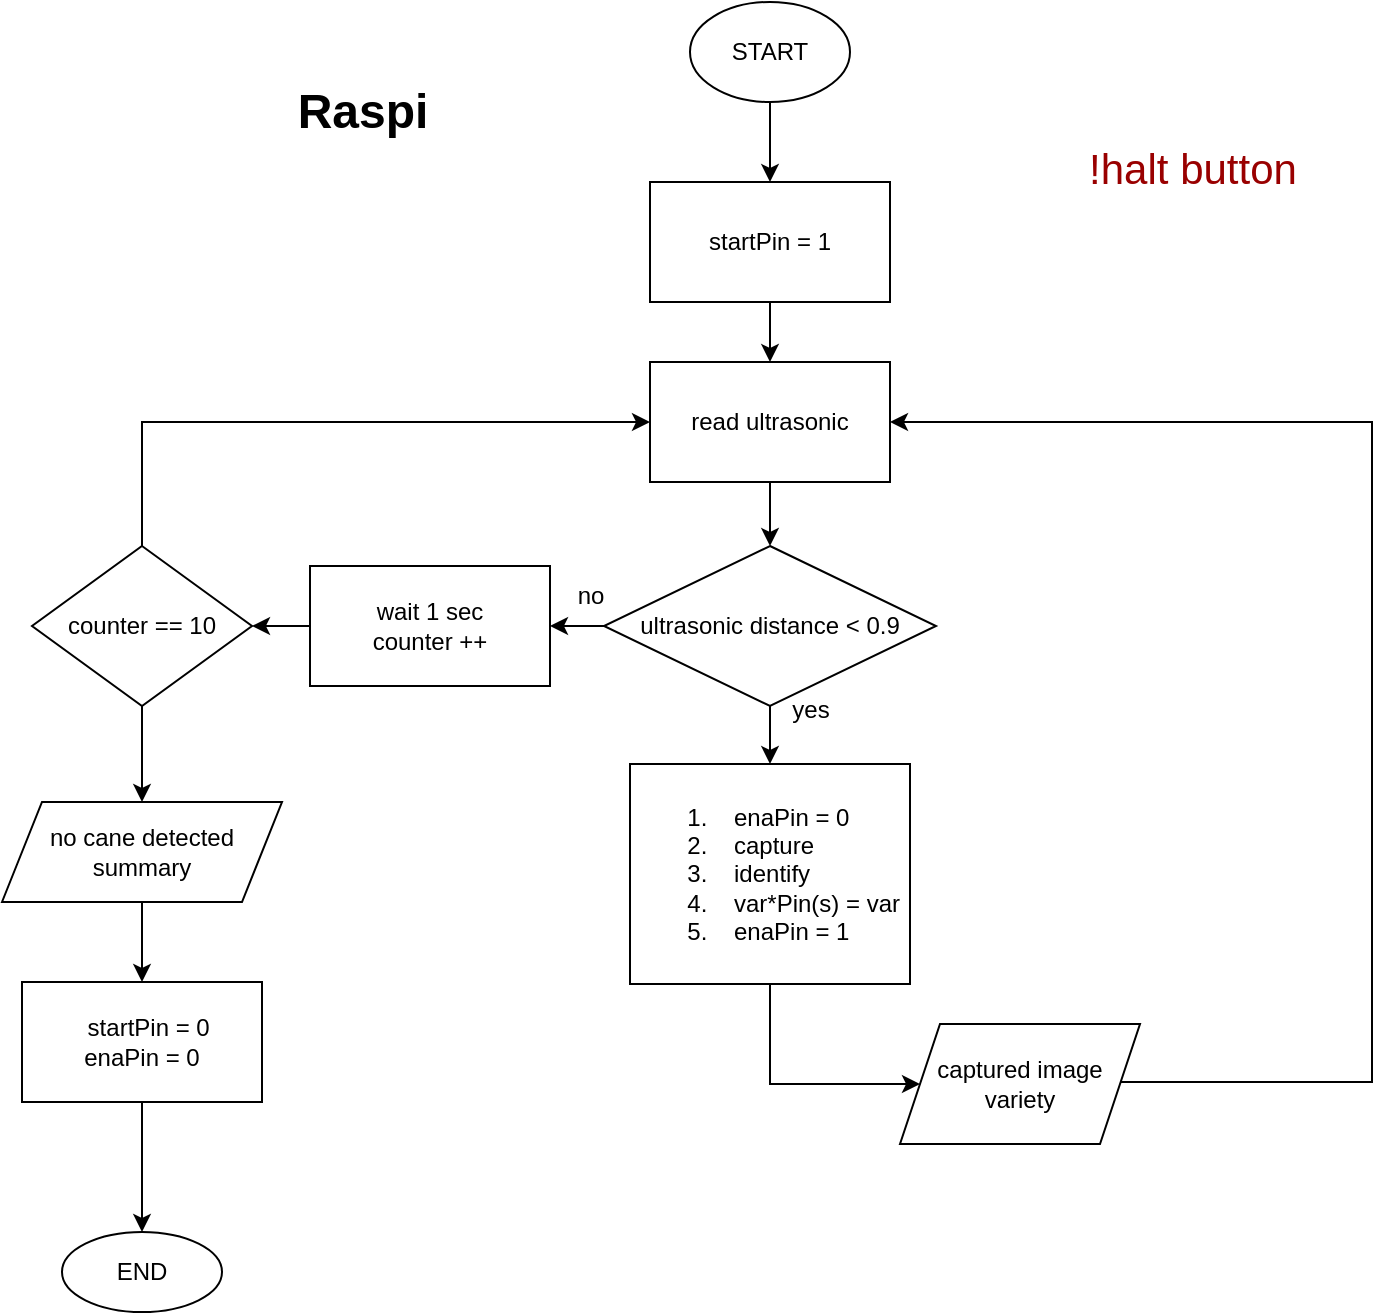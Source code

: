 <mxfile version="24.7.17" pages="2">
  <diagram name="Page-1" id="WeKOTHHlvK0uBNBrpDl6">
    <mxGraphModel dx="926" dy="596" grid="1" gridSize="10" guides="1" tooltips="1" connect="1" arrows="1" fold="1" page="1" pageScale="1" pageWidth="850" pageHeight="1100" math="0" shadow="0">
      <root>
        <mxCell id="0" />
        <mxCell id="1" parent="0" />
        <mxCell id="VE8RLwTTS5uOwbAJNlwi-4" value="" style="edgeStyle=orthogonalEdgeStyle;rounded=0;orthogonalLoop=1;jettySize=auto;html=1;" parent="1" source="VE8RLwTTS5uOwbAJNlwi-1" target="VE8RLwTTS5uOwbAJNlwi-2" edge="1">
          <mxGeometry relative="1" as="geometry" />
        </mxCell>
        <mxCell id="VE8RLwTTS5uOwbAJNlwi-1" value="START" style="ellipse;whiteSpace=wrap;html=1;" parent="1" vertex="1">
          <mxGeometry x="379" y="40" width="80" height="50" as="geometry" />
        </mxCell>
        <mxCell id="FU4bhpmHri5rKJAf-eyq-2" value="" style="edgeStyle=orthogonalEdgeStyle;rounded=0;orthogonalLoop=1;jettySize=auto;html=1;" edge="1" parent="1" source="VE8RLwTTS5uOwbAJNlwi-2" target="FU4bhpmHri5rKJAf-eyq-1">
          <mxGeometry relative="1" as="geometry" />
        </mxCell>
        <mxCell id="VE8RLwTTS5uOwbAJNlwi-2" value="&lt;div&gt;startPin = 1&lt;/div&gt;" style="whiteSpace=wrap;html=1;align=center;" parent="1" vertex="1">
          <mxGeometry x="359" y="130" width="120" height="60" as="geometry" />
        </mxCell>
        <mxCell id="VE8RLwTTS5uOwbAJNlwi-14" value="" style="edgeStyle=orthogonalEdgeStyle;rounded=0;orthogonalLoop=1;jettySize=auto;html=1;" parent="1" source="VE8RLwTTS5uOwbAJNlwi-8" target="VE8RLwTTS5uOwbAJNlwi-12" edge="1">
          <mxGeometry relative="1" as="geometry" />
        </mxCell>
        <mxCell id="7SljeWOFclfa6yd0EDbY-4" value="" style="edgeStyle=orthogonalEdgeStyle;rounded=0;orthogonalLoop=1;jettySize=auto;html=1;" edge="1" parent="1" source="VE8RLwTTS5uOwbAJNlwi-8" target="7SljeWOFclfa6yd0EDbY-3">
          <mxGeometry relative="1" as="geometry" />
        </mxCell>
        <mxCell id="VE8RLwTTS5uOwbAJNlwi-8" value="ultrasonic distance &amp;lt; 0.9" style="rhombus;whiteSpace=wrap;html=1;" parent="1" vertex="1">
          <mxGeometry x="336" y="312" width="166" height="80" as="geometry" />
        </mxCell>
        <mxCell id="90oU29NHWHxlZce4k2Wm-1" style="edgeStyle=orthogonalEdgeStyle;rounded=0;orthogonalLoop=1;jettySize=auto;html=1;entryX=0;entryY=0.5;entryDx=0;entryDy=0;" parent="1" source="VE8RLwTTS5uOwbAJNlwi-12" target="r4nCOkW7U-tyaHJqqsyy-1" edge="1">
          <mxGeometry relative="1" as="geometry">
            <Array as="points">
              <mxPoint x="419" y="581" />
            </Array>
          </mxGeometry>
        </mxCell>
        <mxCell id="VE8RLwTTS5uOwbAJNlwi-12" value="&lt;ol&gt;&lt;li&gt;&amp;nbsp; &amp;nbsp;enaPin = 0&lt;/li&gt;&lt;li&gt;&amp;nbsp; &amp;nbsp;capture&lt;/li&gt;&lt;li&gt;&amp;nbsp; &amp;nbsp;identify&lt;/li&gt;&lt;li&gt;&amp;nbsp; &amp;nbsp;var*Pin(s) = var&lt;/li&gt;&lt;li&gt;&amp;nbsp; &amp;nbsp;enaPin = 1&lt;/li&gt;&lt;/ol&gt;" style="whiteSpace=wrap;html=1;align=left;" parent="1" vertex="1">
          <mxGeometry x="349" y="421" width="140" height="110" as="geometry" />
        </mxCell>
        <mxCell id="VE8RLwTTS5uOwbAJNlwi-15" value="yes" style="text;html=1;align=center;verticalAlign=middle;resizable=0;points=[];autosize=1;strokeColor=none;fillColor=none;" parent="1" vertex="1">
          <mxGeometry x="419" y="379" width="40" height="30" as="geometry" />
        </mxCell>
        <mxCell id="VE8RLwTTS5uOwbAJNlwi-21" value="no" style="text;html=1;align=center;verticalAlign=middle;resizable=0;points=[];autosize=1;strokeColor=none;fillColor=none;" parent="1" vertex="1">
          <mxGeometry x="309" y="322" width="40" height="30" as="geometry" />
        </mxCell>
        <mxCell id="VE8RLwTTS5uOwbAJNlwi-26" value="" style="edgeStyle=orthogonalEdgeStyle;rounded=0;orthogonalLoop=1;jettySize=auto;html=1;" parent="1" source="VE8RLwTTS5uOwbAJNlwi-22" edge="1">
          <mxGeometry relative="1" as="geometry">
            <mxPoint x="105" y="530" as="targetPoint" />
          </mxGeometry>
        </mxCell>
        <mxCell id="VE8RLwTTS5uOwbAJNlwi-22" value="no cane detected&lt;div&gt;summary&lt;/div&gt;" style="shape=parallelogram;perimeter=parallelogramPerimeter;whiteSpace=wrap;html=1;fixedSize=1;" parent="1" vertex="1">
          <mxGeometry x="35" y="440" width="140" height="50" as="geometry" />
        </mxCell>
        <mxCell id="VE8RLwTTS5uOwbAJNlwi-29" value="" style="edgeStyle=orthogonalEdgeStyle;rounded=0;orthogonalLoop=1;jettySize=auto;html=1;" parent="1" source="VE8RLwTTS5uOwbAJNlwi-25" target="VE8RLwTTS5uOwbAJNlwi-28" edge="1">
          <mxGeometry relative="1" as="geometry" />
        </mxCell>
        <mxCell id="VE8RLwTTS5uOwbAJNlwi-25" value="&lt;div&gt;&amp;nbsp; startPin = 0&lt;/div&gt;&lt;div&gt;enaPin = 0&lt;/div&gt;" style="whiteSpace=wrap;html=1;align=center;" parent="1" vertex="1">
          <mxGeometry x="45" y="530" width="120" height="60" as="geometry" />
        </mxCell>
        <mxCell id="VE8RLwTTS5uOwbAJNlwi-28" value="END" style="ellipse;whiteSpace=wrap;html=1;" parent="1" vertex="1">
          <mxGeometry x="65" y="655" width="80" height="40" as="geometry" />
        </mxCell>
        <mxCell id="6NztS7yO7g0CAMnmon1r-1" value="&lt;h1&gt;Raspi&lt;/h1&gt;" style="text;html=1;align=center;verticalAlign=middle;resizable=0;points=[];autosize=1;strokeColor=none;fillColor=none;" parent="1" vertex="1">
          <mxGeometry x="170" y="60" width="90" height="70" as="geometry" />
        </mxCell>
        <mxCell id="90oU29NHWHxlZce4k2Wm-3" style="edgeStyle=orthogonalEdgeStyle;rounded=0;orthogonalLoop=1;jettySize=auto;html=1;entryX=1;entryY=0.5;entryDx=0;entryDy=0;" parent="1" source="r4nCOkW7U-tyaHJqqsyy-1" target="FU4bhpmHri5rKJAf-eyq-1" edge="1">
          <mxGeometry relative="1" as="geometry">
            <Array as="points">
              <mxPoint x="720" y="580" />
              <mxPoint x="720" y="250" />
            </Array>
            <mxPoint x="420" y="200" as="targetPoint" />
          </mxGeometry>
        </mxCell>
        <mxCell id="r4nCOkW7U-tyaHJqqsyy-1" value="captured image&lt;div&gt;variety&lt;/div&gt;" style="shape=parallelogram;perimeter=parallelogramPerimeter;whiteSpace=wrap;html=1;fixedSize=1;" parent="1" vertex="1">
          <mxGeometry x="484" y="551" width="120" height="60" as="geometry" />
        </mxCell>
        <mxCell id="FU4bhpmHri5rKJAf-eyq-6" value="" style="edgeStyle=orthogonalEdgeStyle;rounded=0;orthogonalLoop=1;jettySize=auto;html=1;entryX=0.5;entryY=0;entryDx=0;entryDy=0;" edge="1" parent="1" source="FU4bhpmHri5rKJAf-eyq-1" target="VE8RLwTTS5uOwbAJNlwi-8">
          <mxGeometry relative="1" as="geometry">
            <mxPoint x="419" y="320" as="targetPoint" />
          </mxGeometry>
        </mxCell>
        <mxCell id="FU4bhpmHri5rKJAf-eyq-1" value="read ultrasonic" style="whiteSpace=wrap;html=1;" vertex="1" parent="1">
          <mxGeometry x="359" y="220" width="120" height="60" as="geometry" />
        </mxCell>
        <mxCell id="7SljeWOFclfa6yd0EDbY-1" value="&lt;font style=&quot;font-size: 21px;&quot; color=&quot;#990000&quot;&gt;!halt button&lt;/font&gt;" style="text;html=1;align=center;verticalAlign=middle;resizable=0;points=[];autosize=1;strokeColor=none;fillColor=none;" vertex="1" parent="1">
          <mxGeometry x="565" y="103" width="130" height="40" as="geometry" />
        </mxCell>
        <mxCell id="7SljeWOFclfa6yd0EDbY-6" style="edgeStyle=orthogonalEdgeStyle;rounded=0;orthogonalLoop=1;jettySize=auto;html=1;entryX=0;entryY=0.5;entryDx=0;entryDy=0;" edge="1" parent="1" source="7SljeWOFclfa6yd0EDbY-2" target="FU4bhpmHri5rKJAf-eyq-1">
          <mxGeometry relative="1" as="geometry">
            <Array as="points">
              <mxPoint x="105" y="250" />
            </Array>
          </mxGeometry>
        </mxCell>
        <mxCell id="7SljeWOFclfa6yd0EDbY-7" value="" style="edgeStyle=orthogonalEdgeStyle;rounded=0;orthogonalLoop=1;jettySize=auto;html=1;" edge="1" parent="1" source="7SljeWOFclfa6yd0EDbY-2" target="VE8RLwTTS5uOwbAJNlwi-22">
          <mxGeometry relative="1" as="geometry" />
        </mxCell>
        <mxCell id="7SljeWOFclfa6yd0EDbY-2" value="counter == 10" style="rhombus;whiteSpace=wrap;html=1;" vertex="1" parent="1">
          <mxGeometry x="50" y="312" width="110" height="80" as="geometry" />
        </mxCell>
        <mxCell id="7SljeWOFclfa6yd0EDbY-5" value="" style="edgeStyle=orthogonalEdgeStyle;rounded=0;orthogonalLoop=1;jettySize=auto;html=1;" edge="1" parent="1" source="7SljeWOFclfa6yd0EDbY-3" target="7SljeWOFclfa6yd0EDbY-2">
          <mxGeometry relative="1" as="geometry" />
        </mxCell>
        <mxCell id="7SljeWOFclfa6yd0EDbY-3" value="wait 1 sec&lt;div&gt;counter ++&lt;/div&gt;" style="whiteSpace=wrap;html=1;" vertex="1" parent="1">
          <mxGeometry x="189" y="322" width="120" height="60" as="geometry" />
        </mxCell>
      </root>
    </mxGraphModel>
  </diagram>
  <diagram id="z5wloPfniX-4UxF_5icZ" name="Page-2">
    <mxGraphModel dx="926" dy="1696" grid="1" gridSize="10" guides="1" tooltips="1" connect="1" arrows="1" fold="1" page="1" pageScale="1" pageWidth="850" pageHeight="1100" math="0" shadow="0">
      <root>
        <mxCell id="0" />
        <mxCell id="1" parent="0" />
        <mxCell id="zn735Z1knLt3o-5Z1EgC-4" value="" style="edgeStyle=orthogonalEdgeStyle;rounded=0;orthogonalLoop=1;jettySize=auto;html=1;" parent="1" source="zn735Z1knLt3o-5Z1EgC-1" edge="1">
          <mxGeometry relative="1" as="geometry">
            <mxPoint x="445" y="-68" as="targetPoint" />
          </mxGeometry>
        </mxCell>
        <mxCell id="zn735Z1knLt3o-5Z1EgC-1" value="START" style="ellipse;whiteSpace=wrap;html=1;" parent="1" vertex="1">
          <mxGeometry x="405" y="-158" width="80" height="50" as="geometry" />
        </mxCell>
        <mxCell id="zn735Z1knLt3o-5Z1EgC-9" value="" style="edgeStyle=orthogonalEdgeStyle;rounded=0;orthogonalLoop=1;jettySize=auto;html=1;" parent="1" target="zn735Z1knLt3o-5Z1EgC-5" edge="1">
          <mxGeometry relative="1" as="geometry">
            <mxPoint x="445" y="-8" as="sourcePoint" />
          </mxGeometry>
        </mxCell>
        <mxCell id="zn735Z1knLt3o-5Z1EgC-3" value="start = pinRead (startPin)" style="whiteSpace=wrap;html=1;" parent="1" vertex="1">
          <mxGeometry x="385" y="-67" width="120" height="60" as="geometry" />
        </mxCell>
        <mxCell id="zLo5jRSsdaMzBs_7mV9P-1" value="" style="edgeStyle=orthogonalEdgeStyle;rounded=0;orthogonalLoop=1;jettySize=auto;html=1;" edge="1" parent="1" source="zn735Z1knLt3o-5Z1EgC-5" target="4dsq7Zk5ifPTJzrUpzlf-1">
          <mxGeometry relative="1" as="geometry" />
        </mxCell>
        <mxCell id="pmCFTvNznwJvS5BKKOS7-1" style="edgeStyle=orthogonalEdgeStyle;rounded=0;orthogonalLoop=1;jettySize=auto;html=1;entryX=1;entryY=0.5;entryDx=0;entryDy=0;" edge="1" parent="1" source="zn735Z1knLt3o-5Z1EgC-5" target="zn735Z1knLt3o-5Z1EgC-3">
          <mxGeometry relative="1" as="geometry">
            <Array as="points">
              <mxPoint x="525" y="60" />
              <mxPoint x="525" y="-37" />
            </Array>
          </mxGeometry>
        </mxCell>
        <mxCell id="zn735Z1knLt3o-5Z1EgC-5" value="start == 1" style="rhombus;whiteSpace=wrap;html=1;" parent="1" vertex="1">
          <mxGeometry x="395" y="22" width="100" height="80" as="geometry" />
        </mxCell>
        <mxCell id="zn735Z1knLt3o-5Z1EgC-14" value="yes" style="text;html=1;align=center;verticalAlign=middle;resizable=0;points=[];autosize=1;strokeColor=none;fillColor=none;" parent="1" vertex="1">
          <mxGeometry x="457" y="102" width="40" height="30" as="geometry" />
        </mxCell>
        <mxCell id="zn735Z1knLt3o-5Z1EgC-20" value="" style="edgeStyle=orthogonalEdgeStyle;rounded=0;orthogonalLoop=1;jettySize=auto;html=1;" parent="1" source="zn735Z1knLt3o-5Z1EgC-15" target="zn735Z1knLt3o-5Z1EgC-19" edge="1">
          <mxGeometry relative="1" as="geometry" />
        </mxCell>
        <mxCell id="zn735Z1knLt3o-5Z1EgC-15" value="read enaPin, startPin" style="whiteSpace=wrap;html=1;align=center;" parent="1" vertex="1">
          <mxGeometry x="385" y="320" width="120" height="70" as="geometry" />
        </mxCell>
        <mxCell id="3rqJVD60PFFUAe77U6v7-1" value="" style="edgeStyle=orthogonalEdgeStyle;rounded=0;orthogonalLoop=1;jettySize=auto;html=1;" parent="1" source="zn735Z1knLt3o-5Z1EgC-19" target="v3FNmA9X_1OMvGBBLl93-1" edge="1">
          <mxGeometry relative="1" as="geometry" />
        </mxCell>
        <mxCell id="Xjp6e5purCdN4CMDp88F-4" value="" style="edgeStyle=orthogonalEdgeStyle;rounded=0;orthogonalLoop=1;jettySize=auto;html=1;" parent="1" source="zn735Z1knLt3o-5Z1EgC-19" edge="1">
          <mxGeometry relative="1" as="geometry">
            <mxPoint x="340" y="470" as="targetPoint" />
          </mxGeometry>
        </mxCell>
        <mxCell id="zn735Z1knLt3o-5Z1EgC-19" value="&lt;div&gt;startPin == 1&lt;/div&gt;" style="rhombus;whiteSpace=wrap;html=1;" parent="1" vertex="1">
          <mxGeometry x="385" y="440" width="119" height="60" as="geometry" />
        </mxCell>
        <mxCell id="sRux-5dNfKsYZGYOlUe9-6" value="" style="edgeStyle=orthogonalEdgeStyle;rounded=0;orthogonalLoop=1;jettySize=auto;html=1;" edge="1" parent="1" source="SEHgXujrHxkKUXOiJskX-3" target="sRux-5dNfKsYZGYOlUe9-5">
          <mxGeometry relative="1" as="geometry" />
        </mxCell>
        <mxCell id="SEHgXujrHxkKUXOiJskX-3" value="&lt;div style=&quot;&quot;&gt;&lt;ol&gt;&lt;li&gt;&lt;span style=&quot;background-color: initial;&quot;&gt;read varPins&lt;/span&gt;&lt;/li&gt;&lt;li&gt;rotate sorter&lt;/li&gt;&lt;li&gt;var*Count ++&lt;/li&gt;&lt;/ol&gt;&lt;/div&gt;" style="whiteSpace=wrap;html=1;align=left;" parent="1" vertex="1">
          <mxGeometry x="377" y="640" width="135" height="90" as="geometry" />
        </mxCell>
        <mxCell id="3rqJVD60PFFUAe77U6v7-2" value="" style="edgeStyle=orthogonalEdgeStyle;rounded=0;orthogonalLoop=1;jettySize=auto;html=1;" parent="1" source="v3FNmA9X_1OMvGBBLl93-1" target="SEHgXujrHxkKUXOiJskX-3" edge="1">
          <mxGeometry relative="1" as="geometry" />
        </mxCell>
        <mxCell id="sRux-5dNfKsYZGYOlUe9-1" style="edgeStyle=orthogonalEdgeStyle;rounded=0;orthogonalLoop=1;jettySize=auto;html=1;entryX=1;entryY=0.5;entryDx=0;entryDy=0;" edge="1" parent="1" source="v3FNmA9X_1OMvGBBLl93-1" target="zn735Z1knLt3o-5Z1EgC-19">
          <mxGeometry relative="1" as="geometry">
            <Array as="points">
              <mxPoint x="560" y="570" />
              <mxPoint x="560" y="470" />
            </Array>
          </mxGeometry>
        </mxCell>
        <mxCell id="v3FNmA9X_1OMvGBBLl93-1" value="enaPin == 1" style="rhombus;whiteSpace=wrap;html=1;" parent="1" vertex="1">
          <mxGeometry x="388.5" y="540" width="113" height="60" as="geometry" />
        </mxCell>
        <mxCell id="3rqJVD60PFFUAe77U6v7-3" value="yes" style="text;html=1;align=center;verticalAlign=middle;resizable=0;points=[];autosize=1;strokeColor=none;fillColor=none;" parent="1" vertex="1">
          <mxGeometry x="445" y="590" width="40" height="30" as="geometry" />
        </mxCell>
        <mxCell id="3rqJVD60PFFUAe77U6v7-5" value="yes" style="text;html=1;align=center;verticalAlign=middle;resizable=0;points=[];autosize=1;strokeColor=none;fillColor=none;" parent="1" vertex="1">
          <mxGeometry x="445" y="500" width="40" height="30" as="geometry" />
        </mxCell>
        <mxCell id="3rqJVD60PFFUAe77U6v7-12" value="no" style="text;html=1;align=center;verticalAlign=middle;resizable=0;points=[];autosize=1;strokeColor=none;fillColor=none;" parent="1" vertex="1">
          <mxGeometry x="352" y="435" width="40" height="30" as="geometry" />
        </mxCell>
        <mxCell id="3rqJVD60PFFUAe77U6v7-19" value="" style="edgeStyle=orthogonalEdgeStyle;rounded=0;orthogonalLoop=1;jettySize=auto;html=1;" parent="1" source="3rqJVD60PFFUAe77U6v7-15" edge="1">
          <mxGeometry relative="1" as="geometry">
            <mxPoint x="700" y="1019" as="targetPoint" />
          </mxGeometry>
        </mxCell>
        <mxCell id="3rqJVD60PFFUAe77U6v7-22" value="" style="edgeStyle=orthogonalEdgeStyle;rounded=0;orthogonalLoop=1;jettySize=auto;html=1;" parent="1" source="3rqJVD60PFFUAe77U6v7-15" target="3rqJVD60PFFUAe77U6v7-21" edge="1">
          <mxGeometry relative="1" as="geometry" />
        </mxCell>
        <mxCell id="3rqJVD60PFFUAe77U6v7-15" value="var*Count &amp;gt; 50" style="rhombus;whiteSpace=wrap;html=1;align=center;" parent="1" vertex="1">
          <mxGeometry x="392.5" y="979" width="105" height="80" as="geometry" />
        </mxCell>
        <mxCell id="sRux-5dNfKsYZGYOlUe9-13" style="edgeStyle=orthogonalEdgeStyle;rounded=0;orthogonalLoop=1;jettySize=auto;html=1;entryX=1;entryY=0.25;entryDx=0;entryDy=0;" edge="1" parent="1" source="3rqJVD60PFFUAe77U6v7-21" target="zLo5jRSsdaMzBs_7mV9P-2">
          <mxGeometry relative="1" as="geometry">
            <Array as="points">
              <mxPoint x="700" y="1149" />
              <mxPoint x="700" y="245" />
            </Array>
          </mxGeometry>
        </mxCell>
        <mxCell id="3rqJVD60PFFUAe77U6v7-21" value="empty current var container" style="whiteSpace=wrap;html=1;align=center;" parent="1" vertex="1">
          <mxGeometry x="367.5" y="1120" width="155" height="61" as="geometry" />
        </mxCell>
        <mxCell id="3rqJVD60PFFUAe77U6v7-23" value="yes" style="text;html=1;align=center;verticalAlign=middle;resizable=0;points=[];autosize=1;strokeColor=none;fillColor=none;" parent="1" vertex="1">
          <mxGeometry x="445.5" y="1049" width="40" height="30" as="geometry" />
        </mxCell>
        <mxCell id="HhUFNQrQLxi4rKws6Y5q-8" value="&lt;h1&gt;Arduino&lt;/h1&gt;" style="text;html=1;align=center;verticalAlign=middle;resizable=0;points=[];autosize=1;strokeColor=none;fillColor=none;" parent="1" vertex="1">
          <mxGeometry x="105" y="20" width="120" height="70" as="geometry" />
        </mxCell>
        <mxCell id="joWFOpW57L6ztbKAYNPN-3" value="p2" style="text;html=1;align=center;verticalAlign=middle;resizable=0;points=[];autosize=1;strokeColor=none;fillColor=none;" parent="1" vertex="1">
          <mxGeometry x="520" y="318" width="40" height="30" as="geometry" />
        </mxCell>
        <mxCell id="zLo5jRSsdaMzBs_7mV9P-3" value="" style="edgeStyle=orthogonalEdgeStyle;rounded=0;orthogonalLoop=1;jettySize=auto;html=1;" edge="1" parent="1" source="4dsq7Zk5ifPTJzrUpzlf-1" target="zLo5jRSsdaMzBs_7mV9P-2">
          <mxGeometry relative="1" as="geometry" />
        </mxCell>
        <mxCell id="4dsq7Zk5ifPTJzrUpzlf-1" value="&amp;nbsp;Start conveyor" style="whiteSpace=wrap;html=1;" parent="1" vertex="1">
          <mxGeometry x="385" y="140" width="120" height="60" as="geometry" />
        </mxCell>
        <mxCell id="4dsq7Zk5ifPTJzrUpzlf-4" value="stop conveyor" style="whiteSpace=wrap;html=1;" parent="1" vertex="1">
          <mxGeometry x="220" y="440" width="120" height="60" as="geometry" />
        </mxCell>
        <mxCell id="zLo5jRSsdaMzBs_7mV9P-4" value="" style="edgeStyle=orthogonalEdgeStyle;rounded=0;orthogonalLoop=1;jettySize=auto;html=1;" edge="1" parent="1" source="zLo5jRSsdaMzBs_7mV9P-2" target="zn735Z1knLt3o-5Z1EgC-15">
          <mxGeometry relative="1" as="geometry" />
        </mxCell>
        <mxCell id="zLo5jRSsdaMzBs_7mV9P-2" value="release cane" style="whiteSpace=wrap;html=1;" vertex="1" parent="1">
          <mxGeometry x="385" y="230" width="120" height="60" as="geometry" />
        </mxCell>
        <mxCell id="sRux-5dNfKsYZGYOlUe9-2" value="no" style="text;html=1;align=center;verticalAlign=middle;resizable=0;points=[];autosize=1;strokeColor=none;fillColor=none;" vertex="1" parent="1">
          <mxGeometry x="500" y="538" width="40" height="30" as="geometry" />
        </mxCell>
        <mxCell id="sRux-5dNfKsYZGYOlUe9-8" style="edgeStyle=orthogonalEdgeStyle;rounded=0;orthogonalLoop=1;jettySize=auto;html=1;entryX=0;entryY=0.5;entryDx=0;entryDy=0;" edge="1" parent="1" source="sRux-5dNfKsYZGYOlUe9-3" target="sRux-5dNfKsYZGYOlUe9-5">
          <mxGeometry relative="1" as="geometry">
            <Array as="points">
              <mxPoint x="320" y="900" />
              <mxPoint x="320" y="790" />
            </Array>
          </mxGeometry>
        </mxCell>
        <mxCell id="sRux-5dNfKsYZGYOlUe9-11" value="" style="edgeStyle=orthogonalEdgeStyle;rounded=0;orthogonalLoop=1;jettySize=auto;html=1;entryX=0.5;entryY=0;entryDx=0;entryDy=0;" edge="1" parent="1" source="sRux-5dNfKsYZGYOlUe9-3" target="3rqJVD60PFFUAe77U6v7-15">
          <mxGeometry relative="1" as="geometry" />
        </mxCell>
        <mxCell id="sRux-5dNfKsYZGYOlUe9-3" value="ultrasonic&amp;lt;10" style="rhombus;whiteSpace=wrap;html=1;" vertex="1" parent="1">
          <mxGeometry x="385" y="860" width="120" height="80" as="geometry" />
        </mxCell>
        <mxCell id="sRux-5dNfKsYZGYOlUe9-7" value="" style="edgeStyle=orthogonalEdgeStyle;rounded=0;orthogonalLoop=1;jettySize=auto;html=1;" edge="1" parent="1" source="sRux-5dNfKsYZGYOlUe9-5" target="sRux-5dNfKsYZGYOlUe9-3">
          <mxGeometry relative="1" as="geometry" />
        </mxCell>
        <mxCell id="sRux-5dNfKsYZGYOlUe9-5" value="read ultrasonic" style="whiteSpace=wrap;html=1;" vertex="1" parent="1">
          <mxGeometry x="385" y="760" width="120" height="60" as="geometry" />
        </mxCell>
        <mxCell id="sRux-5dNfKsYZGYOlUe9-9" value="no" style="text;html=1;align=center;verticalAlign=middle;resizable=0;points=[];autosize=1;strokeColor=none;fillColor=none;" vertex="1" parent="1">
          <mxGeometry x="340" y="868" width="40" height="30" as="geometry" />
        </mxCell>
        <mxCell id="sRux-5dNfKsYZGYOlUe9-12" value="yes" style="text;html=1;align=center;verticalAlign=middle;resizable=0;points=[];autosize=1;strokeColor=none;fillColor=none;" vertex="1" parent="1">
          <mxGeometry x="440" y="938" width="40" height="30" as="geometry" />
        </mxCell>
        <mxCell id="pmCFTvNznwJvS5BKKOS7-2" value="no" style="text;html=1;align=center;verticalAlign=middle;resizable=0;points=[];autosize=1;strokeColor=none;fillColor=none;" vertex="1" parent="1">
          <mxGeometry x="520" y="38" width="40" height="30" as="geometry" />
        </mxCell>
        <mxCell id="pmCFTvNznwJvS5BKKOS7-3" style="edgeStyle=orthogonalEdgeStyle;rounded=0;orthogonalLoop=1;jettySize=auto;html=1;entryX=0.014;entryY=0.376;entryDx=0;entryDy=0;entryPerimeter=0;" edge="1" parent="1" source="4dsq7Zk5ifPTJzrUpzlf-4" target="zn735Z1knLt3o-5Z1EgC-3">
          <mxGeometry relative="1" as="geometry">
            <Array as="points">
              <mxPoint x="280" y="-44" />
            </Array>
          </mxGeometry>
        </mxCell>
      </root>
    </mxGraphModel>
  </diagram>
</mxfile>
